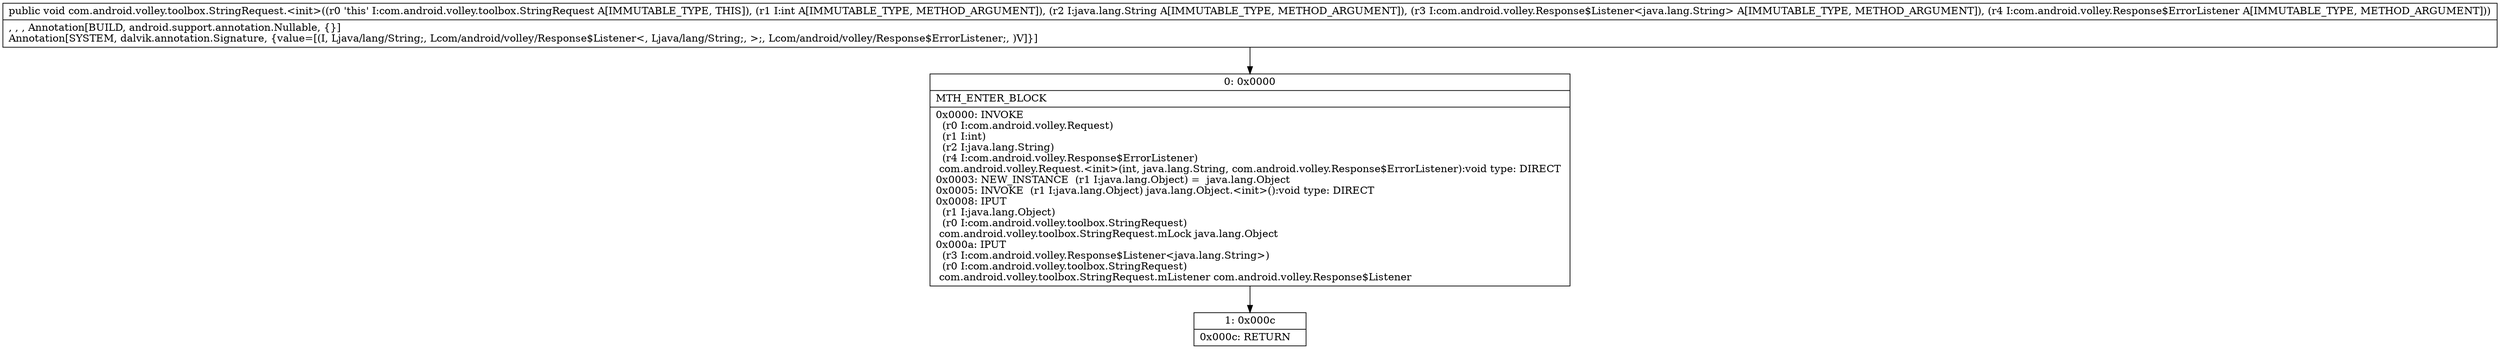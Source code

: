digraph "CFG forcom.android.volley.toolbox.StringRequest.\<init\>(ILjava\/lang\/String;Lcom\/android\/volley\/Response$Listener;Lcom\/android\/volley\/Response$ErrorListener;)V" {
Node_0 [shape=record,label="{0\:\ 0x0000|MTH_ENTER_BLOCK\l|0x0000: INVOKE  \l  (r0 I:com.android.volley.Request)\l  (r1 I:int)\l  (r2 I:java.lang.String)\l  (r4 I:com.android.volley.Response$ErrorListener)\l com.android.volley.Request.\<init\>(int, java.lang.String, com.android.volley.Response$ErrorListener):void type: DIRECT \l0x0003: NEW_INSTANCE  (r1 I:java.lang.Object) =  java.lang.Object \l0x0005: INVOKE  (r1 I:java.lang.Object) java.lang.Object.\<init\>():void type: DIRECT \l0x0008: IPUT  \l  (r1 I:java.lang.Object)\l  (r0 I:com.android.volley.toolbox.StringRequest)\l com.android.volley.toolbox.StringRequest.mLock java.lang.Object \l0x000a: IPUT  \l  (r3 I:com.android.volley.Response$Listener\<java.lang.String\>)\l  (r0 I:com.android.volley.toolbox.StringRequest)\l com.android.volley.toolbox.StringRequest.mListener com.android.volley.Response$Listener \l}"];
Node_1 [shape=record,label="{1\:\ 0x000c|0x000c: RETURN   \l}"];
MethodNode[shape=record,label="{public void com.android.volley.toolbox.StringRequest.\<init\>((r0 'this' I:com.android.volley.toolbox.StringRequest A[IMMUTABLE_TYPE, THIS]), (r1 I:int A[IMMUTABLE_TYPE, METHOD_ARGUMENT]), (r2 I:java.lang.String A[IMMUTABLE_TYPE, METHOD_ARGUMENT]), (r3 I:com.android.volley.Response$Listener\<java.lang.String\> A[IMMUTABLE_TYPE, METHOD_ARGUMENT]), (r4 I:com.android.volley.Response$ErrorListener A[IMMUTABLE_TYPE, METHOD_ARGUMENT]))  | , , , Annotation[BUILD, android.support.annotation.Nullable, \{\}]\lAnnotation[SYSTEM, dalvik.annotation.Signature, \{value=[(I, Ljava\/lang\/String;, Lcom\/android\/volley\/Response$Listener\<, Ljava\/lang\/String;, \>;, Lcom\/android\/volley\/Response$ErrorListener;, )V]\}]\l}"];
MethodNode -> Node_0;
Node_0 -> Node_1;
}

